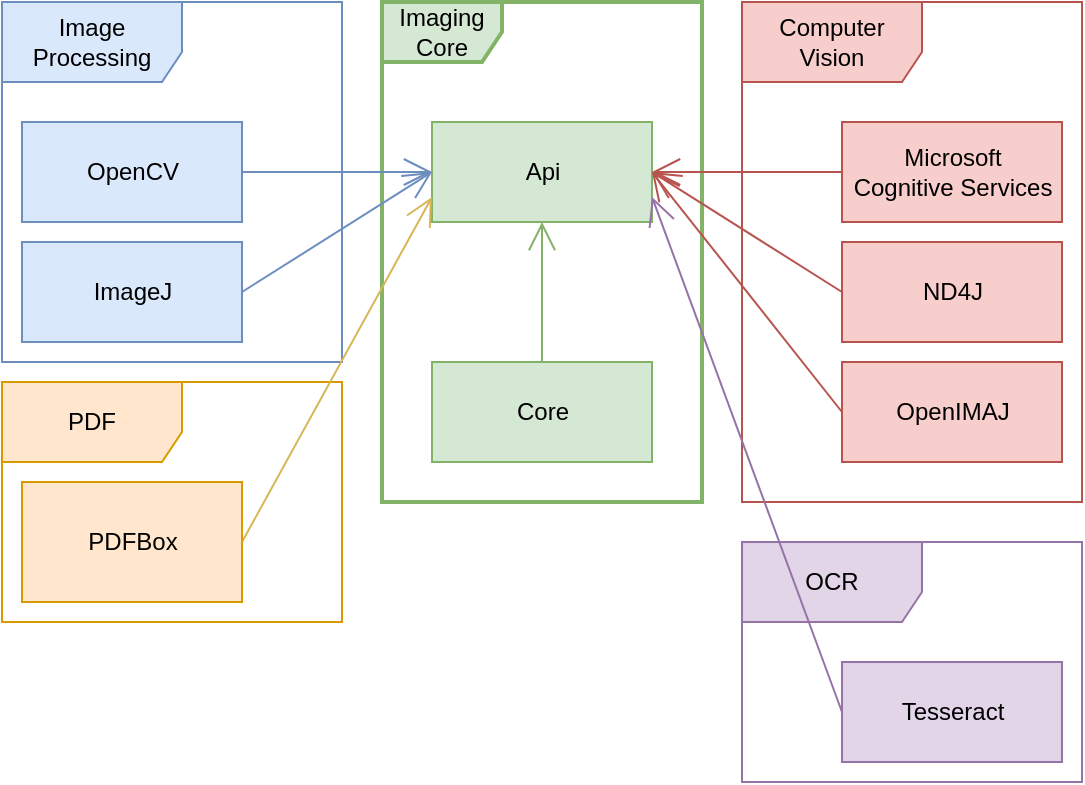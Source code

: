 <mxfile version="13.7.9" type="device"><diagram id="Ylxj_0b_zs24TeH4lLF7" name="Page-1"><mxGraphModel dx="981" dy="673" grid="1" gridSize="10" guides="1" tooltips="1" connect="1" arrows="1" fold="1" page="1" pageScale="1" pageWidth="700" pageHeight="450" math="0" shadow="0"><root><mxCell id="0"/><mxCell id="1" parent="0"/><mxCell id="QwiKFzZQ-d2ylJXLY9Yn-19" value="Computer Vision" style="shape=umlFrame;whiteSpace=wrap;html=1;width=90;height=40;fillColor=#f8cecc;strokeColor=#b85450;" parent="1" vertex="1"><mxGeometry x="470" y="20" width="170" height="250" as="geometry"/></mxCell><mxCell id="QwiKFzZQ-d2ylJXLY9Yn-18" value="Image Processing" style="shape=umlFrame;whiteSpace=wrap;html=1;width=90;height=40;fillColor=#dae8fc;strokeColor=#6c8ebf;" parent="1" vertex="1"><mxGeometry x="100" y="20" width="170" height="180" as="geometry"/></mxCell><mxCell id="QwiKFzZQ-d2ylJXLY9Yn-22" value="Imaging Core" style="shape=umlFrame;whiteSpace=wrap;html=1;strokeWidth=2;fillColor=#d5e8d4;strokeColor=#82b366;" parent="1" vertex="1"><mxGeometry x="290" y="20" width="160" height="250" as="geometry"/></mxCell><mxCell id="QwiKFzZQ-d2ylJXLY9Yn-21" value="PDF" style="shape=umlFrame;whiteSpace=wrap;html=1;width=90;height=40;fillColor=#ffe6cc;strokeColor=#d79b00;" parent="1" vertex="1"><mxGeometry x="100" y="210" width="170" height="120" as="geometry"/></mxCell><mxCell id="QwiKFzZQ-d2ylJXLY9Yn-20" value="OCR" style="shape=umlFrame;whiteSpace=wrap;html=1;width=90;height=40;fillColor=#e1d5e7;strokeColor=#9673a6;" parent="1" vertex="1"><mxGeometry x="470" y="290" width="170" height="120" as="geometry"/></mxCell><mxCell id="QwiKFzZQ-d2ylJXLY9Yn-1" value="Api" style="html=1;fillColor=#d5e8d4;strokeColor=#82b366;" parent="1" vertex="1"><mxGeometry x="315" y="80" width="110" height="50" as="geometry"/></mxCell><mxCell id="QwiKFzZQ-d2ylJXLY9Yn-2" value="Core" style="html=1;fillColor=#d5e8d4;strokeColor=#82b366;" parent="1" vertex="1"><mxGeometry x="315" y="200" width="110" height="50" as="geometry"/></mxCell><mxCell id="QwiKFzZQ-d2ylJXLY9Yn-4" value="OpenCV" style="html=1;fillColor=#dae8fc;strokeColor=#6c8ebf;" parent="1" vertex="1"><mxGeometry x="110" y="80" width="110" height="50" as="geometry"/></mxCell><mxCell id="lxouMCAXQMESCVHlXEmf-1" style="rounded=0;orthogonalLoop=1;jettySize=auto;html=1;exitX=1;exitY=0.5;exitDx=0;exitDy=0;entryX=0;entryY=0.75;entryDx=0;entryDy=0;fillColor=#fff2cc;strokeColor=#d6b656;endArrow=open;endFill=0;endSize=12;" parent="1" source="QwiKFzZQ-d2ylJXLY9Yn-8" target="QwiKFzZQ-d2ylJXLY9Yn-1" edge="1"><mxGeometry relative="1" as="geometry"/></mxCell><mxCell id="QwiKFzZQ-d2ylJXLY9Yn-8" value="PDFBox" style="html=1;fillColor=#ffe6cc;strokeColor=#d79b00;" parent="1" vertex="1"><mxGeometry x="110" y="260" width="110" height="60" as="geometry"/></mxCell><mxCell id="QwiKFzZQ-d2ylJXLY9Yn-9" value="Tesseract&lt;br&gt;" style="html=1;fillColor=#e1d5e7;strokeColor=#9673a6;" parent="1" vertex="1"><mxGeometry x="520" y="350" width="110" height="50" as="geometry"/></mxCell><mxCell id="QwiKFzZQ-d2ylJXLY9Yn-10" value="Microsoft&lt;br&gt;Cognitive Services&lt;br&gt;" style="html=1;fillColor=#f8cecc;strokeColor=#b85450;" parent="1" vertex="1"><mxGeometry x="520" y="80" width="110" height="50" as="geometry"/></mxCell><mxCell id="QwiKFzZQ-d2ylJXLY9Yn-11" value="" style="endArrow=open;endFill=1;endSize=12;html=1;fillColor=#d5e8d4;strokeColor=#82b366;" parent="1" source="QwiKFzZQ-d2ylJXLY9Yn-2" target="QwiKFzZQ-d2ylJXLY9Yn-1" edge="1"><mxGeometry width="160" relative="1" as="geometry"><mxPoint x="180" y="390" as="sourcePoint"/><mxPoint x="340" y="390" as="targetPoint"/></mxGeometry></mxCell><mxCell id="QwiKFzZQ-d2ylJXLY9Yn-14" value="" style="endArrow=open;endFill=1;endSize=12;html=1;fillColor=#dae8fc;strokeColor=#6c8ebf;entryX=0;entryY=0.5;entryDx=0;entryDy=0;" parent="1" source="QwiKFzZQ-d2ylJXLY9Yn-4" target="QwiKFzZQ-d2ylJXLY9Yn-1" edge="1"><mxGeometry width="160" relative="1" as="geometry"><mxPoint x="200" y="470" as="sourcePoint"/><mxPoint x="360" y="470" as="targetPoint"/></mxGeometry></mxCell><mxCell id="QwiKFzZQ-d2ylJXLY9Yn-16" value="" style="endArrow=open;endFill=1;endSize=12;html=1;fillColor=#e1d5e7;strokeColor=#9673a6;entryX=1;entryY=0.75;entryDx=0;entryDy=0;exitX=0;exitY=0.5;exitDx=0;exitDy=0;" parent="1" source="QwiKFzZQ-d2ylJXLY9Yn-9" target="QwiKFzZQ-d2ylJXLY9Yn-1" edge="1"><mxGeometry width="160" relative="1" as="geometry"><mxPoint x="180" y="480" as="sourcePoint"/><mxPoint x="340" y="480" as="targetPoint"/></mxGeometry></mxCell><mxCell id="QwiKFzZQ-d2ylJXLY9Yn-17" value="" style="endArrow=open;endFill=1;endSize=12;html=1;fillColor=#f8cecc;strokeColor=#b85450;entryX=1;entryY=0.5;entryDx=0;entryDy=0;" parent="1" source="QwiKFzZQ-d2ylJXLY9Yn-10" target="QwiKFzZQ-d2ylJXLY9Yn-1" edge="1"><mxGeometry width="160" relative="1" as="geometry"><mxPoint x="240" y="430" as="sourcePoint"/><mxPoint x="400" y="430" as="targetPoint"/></mxGeometry></mxCell><mxCell id="gZdt0Xd-WqWPw0UXdV1w-1" value="ImageJ" style="html=1;fillColor=#dae8fc;strokeColor=#6c8ebf;" parent="1" vertex="1"><mxGeometry x="110" y="140" width="110" height="50" as="geometry"/></mxCell><mxCell id="gZdt0Xd-WqWPw0UXdV1w-3" value="" style="endArrow=open;endFill=1;endSize=12;html=1;fillColor=#dae8fc;strokeColor=#6c8ebf;entryX=0;entryY=0.5;entryDx=0;entryDy=0;exitX=1;exitY=0.5;exitDx=0;exitDy=0;" parent="1" source="gZdt0Xd-WqWPw0UXdV1w-1" target="QwiKFzZQ-d2ylJXLY9Yn-1" edge="1"><mxGeometry width="160" relative="1" as="geometry"><mxPoint x="230" y="115" as="sourcePoint"/><mxPoint x="325" y="115" as="targetPoint"/></mxGeometry></mxCell><mxCell id="bRZNNnJUCgs-pFh0X8Yt-1" value="ND4J" style="html=1;fillColor=#f8cecc;strokeColor=#b85450;" parent="1" vertex="1"><mxGeometry x="520" y="140" width="110" height="50" as="geometry"/></mxCell><mxCell id="bRZNNnJUCgs-pFh0X8Yt-3" value="" style="endArrow=open;endFill=1;endSize=12;html=1;fillColor=#f8cecc;strokeColor=#b85450;entryX=1;entryY=0.5;entryDx=0;entryDy=0;exitX=0;exitY=0.5;exitDx=0;exitDy=0;" parent="1" source="bRZNNnJUCgs-pFh0X8Yt-1" target="QwiKFzZQ-d2ylJXLY9Yn-1" edge="1"><mxGeometry width="160" relative="1" as="geometry"><mxPoint x="530" y="115" as="sourcePoint"/><mxPoint x="435" y="115" as="targetPoint"/></mxGeometry></mxCell><mxCell id="DBWXWgATHRcUCI2yqFGQ-1" value="OpenIMAJ" style="html=1;fillColor=#f8cecc;strokeColor=#b85450;" vertex="1" parent="1"><mxGeometry x="520" y="200" width="110" height="50" as="geometry"/></mxCell><mxCell id="DBWXWgATHRcUCI2yqFGQ-3" value="" style="endArrow=open;endFill=1;endSize=12;html=1;fillColor=#f8cecc;strokeColor=#b85450;exitX=0;exitY=0.5;exitDx=0;exitDy=0;entryX=1;entryY=0.5;entryDx=0;entryDy=0;" edge="1" parent="1" source="DBWXWgATHRcUCI2yqFGQ-1" target="QwiKFzZQ-d2ylJXLY9Yn-1"><mxGeometry width="160" relative="1" as="geometry"><mxPoint x="530" y="175" as="sourcePoint"/><mxPoint x="460" y="140" as="targetPoint"/></mxGeometry></mxCell></root></mxGraphModel></diagram></mxfile>